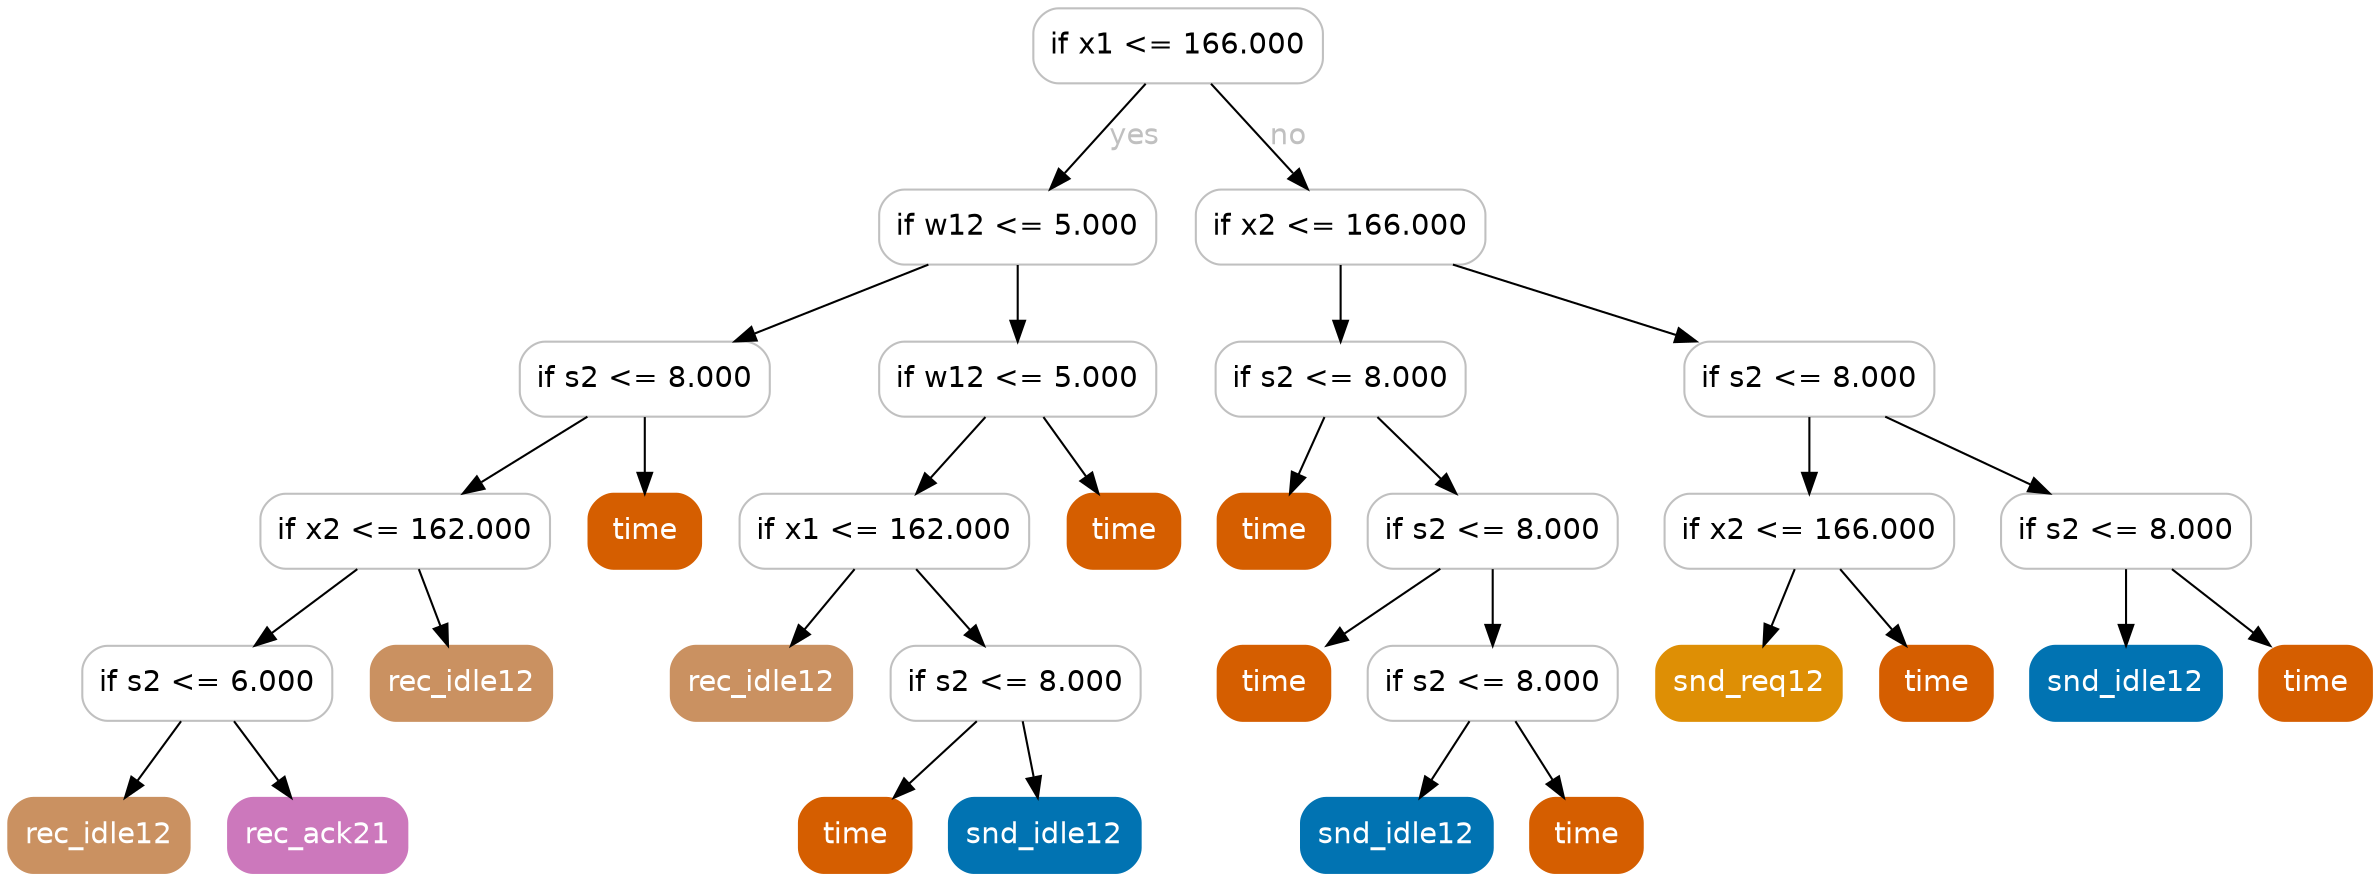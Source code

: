 digraph Tree {
	graph [bb="0,0,1134.5,415"];
	node [color=gray,
		fillcolor=white,
		fontname=helvetica,
		label="\N",
		shape=box,
		style="filled, rounded"
	];
	edge [fontname=helvetica];
	0	[height=0.5,
		label="if x1 <= 166.000",
		pos="561.5,397",
		width=1.9306];
	1	[height=0.5,
		label="if w12 <= 5.000",
		pos="484.5,310",
		width=1.8472];
	0 -> 1	[fontcolor=gray,
		label=yes,
		lp="541,353.5",
		pos="e,500.06,328.18 545.92,378.8 534.75,366.47 519.54,349.68 507.05,335.89"];
	16	[height=0.5,
		label="if x2 <= 166.000",
		pos="639.5,310",
		width=1.9306];
	0 -> 16	[fontcolor=gray,
		label=no,
		lp="614.5,353.5",
		pos="e,623.74,328.18 577.28,378.8 588.6,366.47 604.01,349.68 616.66,335.89"];
	2	[height=0.5,
		label="if s2 <= 8.000",
		pos="305.5,237",
		width=1.6667];
	1 -> 2	[fontcolor=gray,
		pos="e,348.65,255.11 441.63,291.99 416.57,282.06 384.75,269.43 358.18,258.89"];
	9	[height=0.5,
		label="if w12 <= 5.000",
		pos="484.5,237",
		width=1.8472];
	1 -> 9	[fontcolor=gray,
		pos="e,484.5,255.03 484.5,291.81 484.5,283.79 484.5,274.05 484.5,265.07"];
	3	[height=0.5,
		label="if x2 <= 162.000",
		pos="190.5,164",
		width=1.9306];
	2 -> 3	[fontcolor=gray,
		pos="e,218.22,182.11 277.95,218.99 262.7,209.58 243.55,197.76 227.06,187.57"];
	8	[color="#d55e00",
		fillcolor="#d55e00",
		fontcolor=white,
		height=0.5,
		label=time,
		pos="305.5,164",
		width=0.75];
	2 -> 8	[fontcolor=gray,
		pos="e,305.5,182.03 305.5,218.81 305.5,210.79 305.5,201.05 305.5,192.07"];
	4	[height=0.5,
		label="if s2 <= 6.000",
		pos="95.5,91",
		width=1.6667];
	3 -> 4	[fontcolor=gray,
		pos="e,118.29,109.03 167.5,145.81 155.13,136.57 139.71,125.04 126.32,115.03"];
	7	[color="#ca9161",
		fillcolor="#ca9161",
		fontcolor=white,
		height=0.5,
		label=rec_idle12,
		pos="217.5,91",
		width=1.2083];
	3 -> 7	[fontcolor=gray,
		pos="e,211.02,109.03 197.04,145.81 200.15,137.62 203.95,127.62 207.43,118.48"];
	5	[color="#ca9161",
		fillcolor="#ca9161",
		fontcolor=white,
		height=0.5,
		label=rec_idle12,
		pos="43.5,18",
		width=1.2083];
	4 -> 5	[fontcolor=gray,
		pos="e,55.972,36.029 82.912,72.813 76.653,64.266 68.965,53.769 62.046,44.323"];
	6	[color="#cc78bc",
		fillcolor="#cc78bc",
		fontcolor=white,
		height=0.5,
		label=rec_ack21,
		pos="148.5,18",
		width=1.1944];
	4 -> 6	[fontcolor=gray,
		pos="e,135.79,36.029 108.33,72.813 114.71,64.266 122.55,53.769 129.6,44.323"];
	10	[height=0.5,
		label="if x1 <= 162.000",
		pos="420.5,164",
		width=1.9306];
	9 -> 10	[fontcolor=gray,
		pos="e,435.85,182.03 469.01,218.81 461.07,210 451.26,199.13 442.55,189.46"];
	15	[color="#d55e00",
		fillcolor="#d55e00",
		fontcolor=white,
		height=0.5,
		label=time,
		pos="535.5,164",
		width=0.75];
	9 -> 15	[fontcolor=gray,
		pos="e,523.27,182.03 496.85,218.81 502.98,210.27 510.52,199.77 517.31,190.32"];
	11	[color="#ca9161",
		fillcolor="#ca9161",
		fontcolor=white,
		height=0.5,
		label=rec_idle12,
		pos="361.5,91",
		width=1.2083];
	10 -> 11	[fontcolor=gray,
		pos="e,375.65,109.03 406.22,145.81 398.97,137.09 390.04,126.34 382.06,116.75"];
	12	[height=0.5,
		label="if s2 <= 8.000",
		pos="483.5,91",
		width=1.6667];
	10 -> 12	[fontcolor=gray,
		pos="e,468.39,109.03 435.75,145.81 443.49,137.09 453.03,126.34 461.54,116.75"];
	13	[color="#d55e00",
		fillcolor="#d55e00",
		fontcolor=white,
		height=0.5,
		label=time,
		pos="406.5,18",
		width=0.75];
	12 -> 13	[fontcolor=gray,
		pos="e,424.97,36.029 464.86,72.813 455.12,63.83 443.04,52.693 432.4,42.886"];
	14	[color="#0173b2",
		fillcolor="#0173b2",
		fontcolor=white,
		height=0.5,
		label=snd_idle12,
		pos="497.5,18",
		width=1.2778];
	12 -> 14	[fontcolor=gray,
		pos="e,494.14,36.029 486.89,72.813 488.47,64.789 490.39,55.047 492.16,46.069"];
	17	[height=0.5,
		label="if s2 <= 8.000",
		pos="639.5,237",
		width=1.6667];
	16 -> 17	[fontcolor=gray,
		pos="e,639.5,255.03 639.5,291.81 639.5,283.79 639.5,274.05 639.5,265.07"];
	24	[height=0.5,
		label="if s2 <= 8.000",
		pos="864.5,237",
		width=1.6667];
	16 -> 24	[fontcolor=gray,
		pos="e,810.27,255.11 693.39,291.99 725.58,281.84 766.64,268.88 800.47,258.2"];
	18	[color="#d55e00",
		fillcolor="#d55e00",
		fontcolor=white,
		height=0.5,
		label=time,
		pos="607.5,164",
		width=0.75];
	17 -> 18	[fontcolor=gray,
		pos="e,615.17,182.03 631.75,218.81 628.02,210.53 623.46,200.41 619.31,191.19"];
	19	[height=0.5,
		label="if s2 <= 8.000",
		pos="712.5,164",
		width=1.6667];
	17 -> 19	[fontcolor=gray,
		pos="e,694.99,182.03 657.17,218.81 666.32,209.92 677.64,198.91 687.65,189.17"];
	20	[color="#d55e00",
		fillcolor="#d55e00",
		fontcolor=white,
		height=0.5,
		label=time,
		pos="607.5,91",
		width=0.75];
	19 -> 20	[fontcolor=gray,
		pos="e,632.81,109.11 687.35,145.99 673.55,136.67 656.26,124.97 641.3,114.86"];
	21	[height=0.5,
		label="if s2 <= 8.000",
		pos="712.5,91",
		width=1.6667];
	19 -> 21	[fontcolor=gray,
		pos="e,712.5,109.03 712.5,145.81 712.5,137.79 712.5,128.05 712.5,119.07"];
	22	[color="#0173b2",
		fillcolor="#0173b2",
		fontcolor=white,
		height=0.5,
		label=snd_idle12,
		pos="666.5,18",
		width=1.2778];
	21 -> 22	[fontcolor=gray,
		pos="e,677.53,36.029 701.36,72.813 695.88,64.353 689.17,53.984 683.09,44.612"];
	23	[color="#d55e00",
		fillcolor="#d55e00",
		fontcolor=white,
		height=0.5,
		label=time,
		pos="757.5,18",
		width=0.75];
	21 -> 23	[fontcolor=gray,
		pos="e,746.71,36.029 723.39,72.813 728.75,64.353 735.33,53.984 741.27,44.612"];
	25	[height=0.5,
		label="if x2 <= 166.000",
		pos="864.5,164",
		width=1.9306];
	24 -> 25	[fontcolor=gray,
		pos="e,864.5,182.03 864.5,218.81 864.5,210.79 864.5,201.05 864.5,192.07"];
	28	[height=0.5,
		label="if s2 <= 8.000",
		pos="1016.5,164",
		width=1.6667];
	24 -> 28	[fontcolor=gray,
		pos="e,979.86,182.11 900.91,218.99 921.81,209.23 948.26,196.88 970.58,186.45"];
	26	[color="#de8f05",
		fillcolor="#de8f05",
		fontcolor=white,
		height=0.5,
		label=snd_req12,
		pos="835.5,91",
		width=1.2361];
	25 -> 26	[fontcolor=gray,
		pos="e,842.46,109.03 857.48,145.81 854.13,137.62 850.05,127.62 846.32,118.48"];
	27	[color="#d55e00",
		fillcolor="#d55e00",
		fontcolor=white,
		height=0.5,
		label=time,
		pos="925.5,91",
		width=0.75];
	25 -> 27	[fontcolor=gray,
		pos="e,910.87,109.03 879.27,145.81 886.76,137.09 896,126.34 904.24,116.75"];
	29	[color="#0173b2",
		fillcolor="#0173b2",
		fontcolor=white,
		height=0.5,
		label=snd_idle12,
		pos="1016.5,91",
		width=1.2778];
	28 -> 29	[fontcolor=gray,
		pos="e,1016.5,109.03 1016.5,145.81 1016.5,137.79 1016.5,128.05 1016.5,119.07"];
	30	[color="#d55e00",
		fillcolor="#d55e00",
		fontcolor=white,
		height=0.5,
		label=time,
		pos="1107.5,91",
		width=0.75];
	28 -> 30	[fontcolor=gray,
		pos="e,1085.7,109.03 1038.5,145.81 1050.3,136.66 1064.9,125.26 1077.6,115.32"];
}
